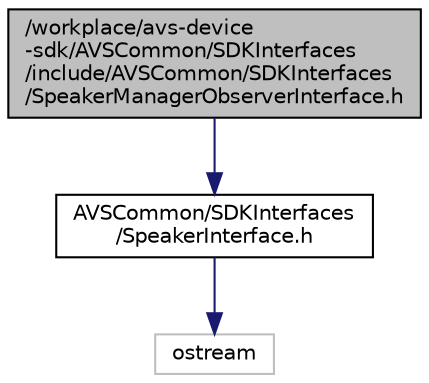digraph "/workplace/avs-device-sdk/AVSCommon/SDKInterfaces/include/AVSCommon/SDKInterfaces/SpeakerManagerObserverInterface.h"
{
  edge [fontname="Helvetica",fontsize="10",labelfontname="Helvetica",labelfontsize="10"];
  node [fontname="Helvetica",fontsize="10",shape=record];
  Node0 [label="/workplace/avs-device\l-sdk/AVSCommon/SDKInterfaces\l/include/AVSCommon/SDKInterfaces\l/SpeakerManagerObserverInterface.h",height=0.2,width=0.4,color="black", fillcolor="grey75", style="filled", fontcolor="black"];
  Node0 -> Node1 [color="midnightblue",fontsize="10",style="solid",fontname="Helvetica"];
  Node1 [label="AVSCommon/SDKInterfaces\l/SpeakerInterface.h",height=0.2,width=0.4,color="black", fillcolor="white", style="filled",URL="$_speaker_interface_8h.html"];
  Node1 -> Node2 [color="midnightblue",fontsize="10",style="solid",fontname="Helvetica"];
  Node2 [label="ostream",height=0.2,width=0.4,color="grey75", fillcolor="white", style="filled"];
}
